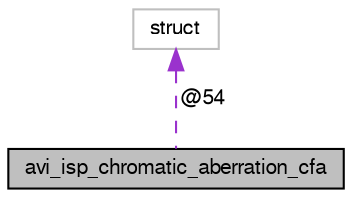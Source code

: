 digraph "avi_isp_chromatic_aberration_cfa"
{
  edge [fontname="FreeSans",fontsize="10",labelfontname="FreeSans",labelfontsize="10"];
  node [fontname="FreeSans",fontsize="10",shape=record];
  Node1 [label="avi_isp_chromatic_aberration_cfa",height=0.2,width=0.4,color="black", fillcolor="grey75", style="filled", fontcolor="black"];
  Node2 -> Node1 [dir="back",color="darkorchid3",fontsize="10",style="dashed",label=" @54" ,fontname="FreeSans"];
  Node2 [label="struct",height=0.2,width=0.4,color="grey75", fillcolor="white", style="filled"];
}
